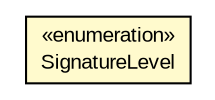 #!/usr/local/bin/dot
#
# Class diagram 
# Generated by UMLGraph version R5_6-24-gf6e263 (http://www.umlgraph.org/)
#

digraph G {
	edge [fontname="arial",fontsize=10,labelfontname="arial",labelfontsize=10];
	node [fontname="arial",fontsize=10,shape=plaintext];
	nodesep=0.25;
	ranksep=0.5;
	// eu.europa.esig.dss.SignatureLevel
	c628202 [label=<<table title="eu.europa.esig.dss.SignatureLevel" border="0" cellborder="1" cellspacing="0" cellpadding="2" port="p" bgcolor="lemonChiffon" href="./SignatureLevel.html">
		<tr><td><table border="0" cellspacing="0" cellpadding="1">
<tr><td align="center" balign="center"> &#171;enumeration&#187; </td></tr>
<tr><td align="center" balign="center"> SignatureLevel </td></tr>
		</table></td></tr>
		</table>>, URL="./SignatureLevel.html", fontname="arial", fontcolor="black", fontsize=10.0];
}

